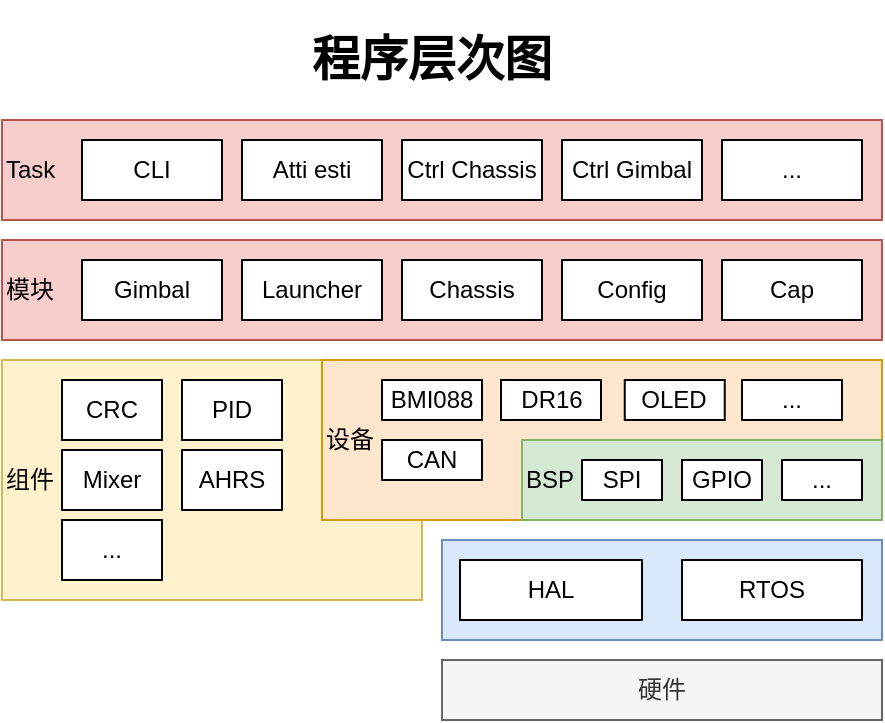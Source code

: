 <mxfile version="13.9.9" type="device"><diagram id="wD5t1nJoKnIHu-4t0Fuh" name="Page-1"><mxGraphModel dx="1026" dy="594" grid="1" gridSize="10" guides="1" tooltips="1" connect="1" arrows="1" fold="1" page="1" pageScale="1" pageWidth="827" pageHeight="1169" math="0" shadow="0"><root><mxCell id="0"/><mxCell id="1" parent="0"/><mxCell id="V9Q8jy_v6l4r6hf1NMwC-19" value="组件" style="rounded=0;whiteSpace=wrap;html=1;fillColor=#fff2cc;strokeColor=#d6b656;align=left;" parent="1" vertex="1"><mxGeometry x="160" y="280" width="210" height="120" as="geometry"/></mxCell><mxCell id="V9Q8jy_v6l4r6hf1NMwC-26" value="设备" style="rounded=0;whiteSpace=wrap;html=1;align=left;fillColor=#ffe6cc;strokeColor=#d79b00;" parent="1" vertex="1"><mxGeometry x="320" y="280" width="280" height="80" as="geometry"/></mxCell><mxCell id="V9Q8jy_v6l4r6hf1NMwC-11" value="模块" style="rounded=0;whiteSpace=wrap;html=1;fillColor=#f8cecc;strokeColor=#b85450;align=left;" parent="1" vertex="1"><mxGeometry x="160" y="220" width="440" height="50" as="geometry"/></mxCell><mxCell id="V9Q8jy_v6l4r6hf1NMwC-12" value="&lt;h1&gt;程序层次图&lt;/h1&gt;&lt;p&gt;&lt;br&gt;&lt;/p&gt;" style="text;html=1;strokeColor=none;fillColor=none;spacing=5;spacingTop=-20;whiteSpace=wrap;overflow=hidden;rounded=0;align=center;" parent="1" vertex="1"><mxGeometry x="280" y="110" width="190" height="40" as="geometry"/></mxCell><mxCell id="V9Q8jy_v6l4r6hf1NMwC-14" value="" style="rounded=0;whiteSpace=wrap;html=1;fillColor=#dae8fc;strokeColor=#6c8ebf;align=left;" parent="1" vertex="1"><mxGeometry x="380" y="370" width="220" height="50" as="geometry"/></mxCell><mxCell id="V9Q8jy_v6l4r6hf1NMwC-8" value="RTOS" style="rounded=0;whiteSpace=wrap;html=1;" parent="1" vertex="1"><mxGeometry x="500" y="380" width="90" height="30" as="geometry"/></mxCell><mxCell id="V9Q8jy_v6l4r6hf1NMwC-13" value="HAL" style="rounded=0;whiteSpace=wrap;html=1;" parent="1" vertex="1"><mxGeometry x="389" y="380" width="91" height="30" as="geometry"/></mxCell><mxCell id="V9Q8jy_v6l4r6hf1NMwC-10" value="BSP" style="rounded=0;whiteSpace=wrap;html=1;align=left;fillColor=#d5e8d4;strokeColor=#82b366;" parent="1" vertex="1"><mxGeometry x="420" y="320" width="180" height="40" as="geometry"/></mxCell><mxCell id="V9Q8jy_v6l4r6hf1NMwC-15" value="SPI" style="rounded=0;whiteSpace=wrap;html=1;direction=south;" parent="1" vertex="1"><mxGeometry x="450" y="330" width="40" height="20" as="geometry"/></mxCell><mxCell id="V9Q8jy_v6l4r6hf1NMwC-16" value="GPIO" style="rounded=0;whiteSpace=wrap;html=1;" parent="1" vertex="1"><mxGeometry x="500" y="330" width="40" height="20" as="geometry"/></mxCell><mxCell id="V9Q8jy_v6l4r6hf1NMwC-20" value="PID" style="rounded=0;whiteSpace=wrap;html=1;" parent="1" vertex="1"><mxGeometry x="250" y="290" width="50" height="30" as="geometry"/></mxCell><mxCell id="V9Q8jy_v6l4r6hf1NMwC-21" value="CRC" style="rounded=0;whiteSpace=wrap;html=1;" parent="1" vertex="1"><mxGeometry x="190" y="290" width="50" height="30" as="geometry"/></mxCell><mxCell id="V9Q8jy_v6l4r6hf1NMwC-22" value="Mixer" style="rounded=0;whiteSpace=wrap;html=1;" parent="1" vertex="1"><mxGeometry x="190" y="325" width="50" height="30" as="geometry"/></mxCell><mxCell id="V9Q8jy_v6l4r6hf1NMwC-25" value="硬件" style="rounded=0;whiteSpace=wrap;html=1;fillColor=#f5f5f5;strokeColor=#666666;fontColor=#333333;" parent="1" vertex="1"><mxGeometry x="380" y="430" width="220" height="30" as="geometry"/></mxCell><mxCell id="V9Q8jy_v6l4r6hf1NMwC-28" value="BMI088" style="rounded=0;whiteSpace=wrap;html=1;" parent="1" vertex="1"><mxGeometry x="350" y="290" width="50" height="20" as="geometry"/></mxCell><mxCell id="V9Q8jy_v6l4r6hf1NMwC-29" value="DR16" style="rounded=0;whiteSpace=wrap;html=1;" parent="1" vertex="1"><mxGeometry x="409.5" y="290" width="50" height="20" as="geometry"/></mxCell><mxCell id="V9Q8jy_v6l4r6hf1NMwC-30" value="OLED" style="rounded=0;whiteSpace=wrap;html=1;" parent="1" vertex="1"><mxGeometry x="471.37" y="290" width="50" height="20" as="geometry"/></mxCell><mxCell id="V9Q8jy_v6l4r6hf1NMwC-31" value="AHRS" style="rounded=0;whiteSpace=wrap;html=1;" parent="1" vertex="1"><mxGeometry x="250" y="325" width="50" height="30" as="geometry"/></mxCell><mxCell id="V9Q8jy_v6l4r6hf1NMwC-32" value="Launcher" style="rounded=0;whiteSpace=wrap;html=1;" parent="1" vertex="1"><mxGeometry x="280" y="230" width="70" height="30" as="geometry"/></mxCell><mxCell id="V9Q8jy_v6l4r6hf1NMwC-33" value="Gimbal" style="rounded=0;whiteSpace=wrap;html=1;" parent="1" vertex="1"><mxGeometry x="200" y="230" width="70" height="30" as="geometry"/></mxCell><mxCell id="V9Q8jy_v6l4r6hf1NMwC-34" value="Chassis" style="rounded=0;whiteSpace=wrap;html=1;" parent="1" vertex="1"><mxGeometry x="360" y="230" width="70" height="30" as="geometry"/></mxCell><mxCell id="V9Q8jy_v6l4r6hf1NMwC-35" value="Task" style="rounded=0;whiteSpace=wrap;html=1;fillColor=#f8cecc;strokeColor=#b85450;align=left;" parent="1" vertex="1"><mxGeometry x="160" y="160" width="440" height="50" as="geometry"/></mxCell><mxCell id="V9Q8jy_v6l4r6hf1NMwC-36" value="Atti esti" style="rounded=0;whiteSpace=wrap;html=1;" parent="1" vertex="1"><mxGeometry x="280" y="170" width="70" height="30" as="geometry"/></mxCell><mxCell id="V9Q8jy_v6l4r6hf1NMwC-37" value="CLI" style="rounded=0;whiteSpace=wrap;html=1;" parent="1" vertex="1"><mxGeometry x="200" y="170" width="70" height="30" as="geometry"/></mxCell><mxCell id="V9Q8jy_v6l4r6hf1NMwC-38" value="Ctrl Chassis" style="rounded=0;whiteSpace=wrap;html=1;" parent="1" vertex="1"><mxGeometry x="360" y="170" width="70" height="30" as="geometry"/></mxCell><mxCell id="V9Q8jy_v6l4r6hf1NMwC-39" value="Ctrl Gimbal" style="rounded=0;whiteSpace=wrap;html=1;" parent="1" vertex="1"><mxGeometry x="440" y="170" width="70" height="30" as="geometry"/></mxCell><mxCell id="V9Q8jy_v6l4r6hf1NMwC-40" value="..." style="rounded=0;whiteSpace=wrap;html=1;" parent="1" vertex="1"><mxGeometry x="520" y="170" width="70" height="30" as="geometry"/></mxCell><mxCell id="V9Q8jy_v6l4r6hf1NMwC-41" value="Config" style="rounded=0;whiteSpace=wrap;html=1;" parent="1" vertex="1"><mxGeometry x="440" y="230" width="70" height="30" as="geometry"/></mxCell><mxCell id="V9Q8jy_v6l4r6hf1NMwC-42" value="..." style="rounded=0;whiteSpace=wrap;html=1;" parent="1" vertex="1"><mxGeometry x="550" y="330" width="40" height="20" as="geometry"/></mxCell><mxCell id="V9Q8jy_v6l4r6hf1NMwC-44" value="..." style="rounded=0;whiteSpace=wrap;html=1;" parent="1" vertex="1"><mxGeometry x="530" y="290" width="50" height="20" as="geometry"/></mxCell><mxCell id="V9Q8jy_v6l4r6hf1NMwC-45" value="..." style="rounded=0;whiteSpace=wrap;html=1;" parent="1" vertex="1"><mxGeometry x="190" y="360" width="50" height="30" as="geometry"/></mxCell><mxCell id="QmTUTD70aEhVoIisg_Jp-1" value="Cap" style="rounded=0;whiteSpace=wrap;html=1;" parent="1" vertex="1"><mxGeometry x="520" y="230" width="70" height="30" as="geometry"/></mxCell><mxCell id="j07iu_HhYt8PBNuOpIzz-4" value="CAN" style="rounded=0;whiteSpace=wrap;html=1;" vertex="1" parent="1"><mxGeometry x="350" y="320" width="50" height="20" as="geometry"/></mxCell></root></mxGraphModel></diagram></mxfile>